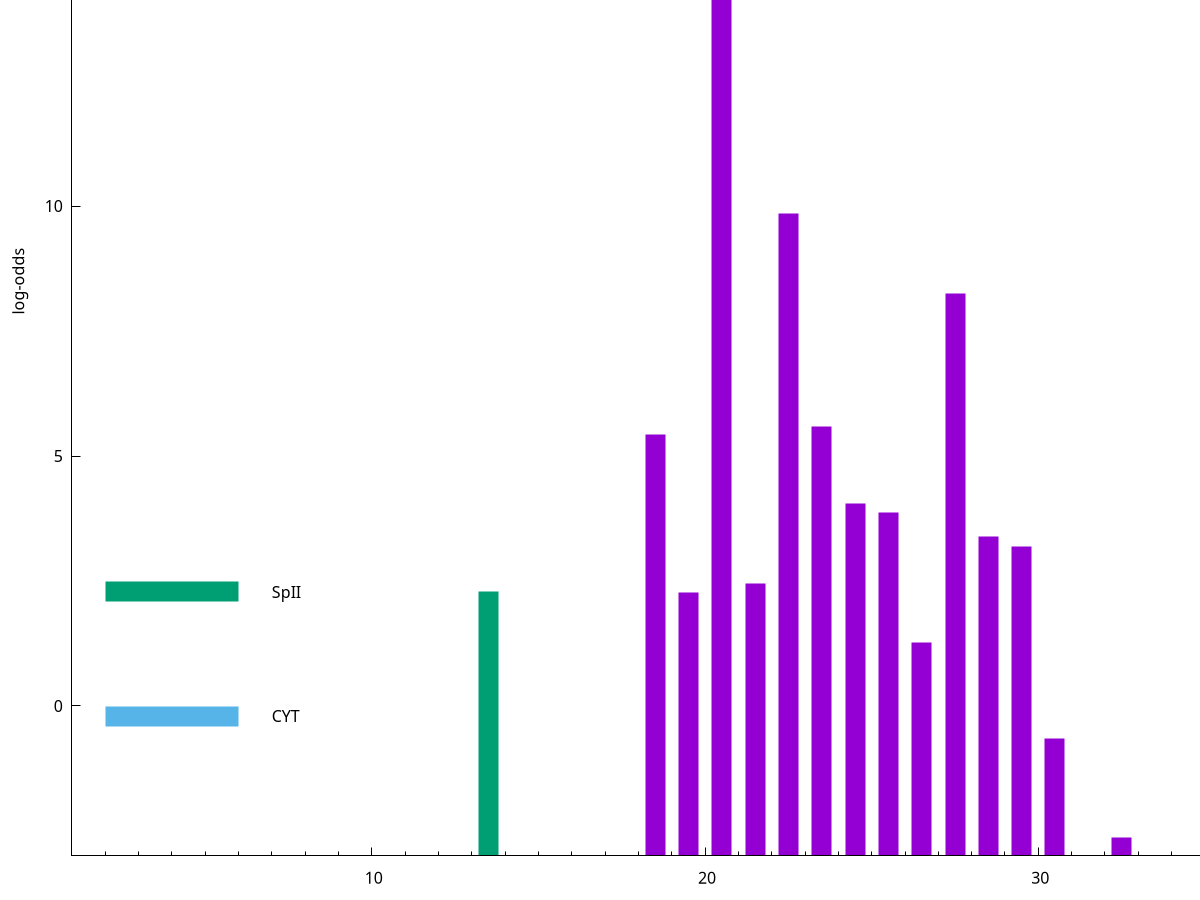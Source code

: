 set title "LipoP predictions for SRR5666613.gff"
set size 2., 1.4
set xrange [1:70] 
set mxtics 10
set yrange [-3:20]
set y2range [0:23]
set ylabel "log-odds"
set term postscript eps color solid "Helvetica" 30
set output "SRR5666613.gff5.eps"
set arrow from 2,15.6005 to 6,15.6005 nohead lt 1 lw 20
set label "SpI" at 7,15.6005
set arrow from 2,2.2813 to 6,2.2813 nohead lt 2 lw 20
set label "SpII" at 7,2.2813
set arrow from 2,-0.200913 to 6,-0.200913 nohead lt 3 lw 20
set label "CYT" at 7,-0.200913
set arrow from 2,15.6005 to 6,15.6005 nohead lt 1 lw 20
set label "SpI" at 7,15.6005
# NOTE: The scores below are the log-odds scores with the threshold
# NOTE: subtracted (a hack to make gnuplot make the histogram all
# NOTE: look nice).
plot "-" axes x1y2 title "" with impulses lt 2 lw 20, "-" axes x1y2 title "" with impulses lt 1 lw 20
13.500000 5.281300
e
20.500000 18.559800
22.500000 12.846400
27.500000 11.249400
23.500000 8.592530
18.500000 8.433190
24.500000 7.052670
25.500000 6.880380
28.500000 6.383110
29.500000 6.182220
21.500000 5.446880
19.500000 5.267940
26.500000 4.265210
30.500000 2.357069
32.500000 0.369320
e
exit
